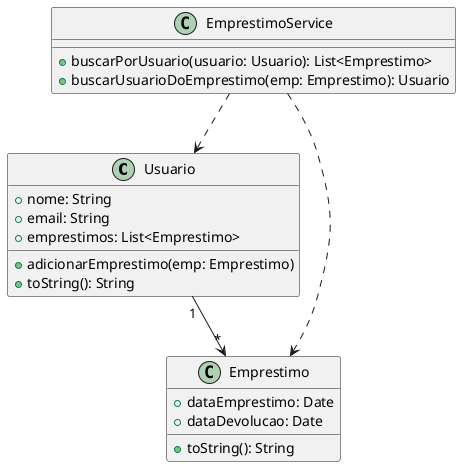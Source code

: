 @startuml
'https://plantuml.com/class-diagram

class Usuario {
  +nome: String
  +email: String
  +emprestimos: List<Emprestimo>
  +adicionarEmprestimo(emp: Emprestimo)
  +toString(): String
}

class Emprestimo {
  +dataEmprestimo: Date
  +dataDevolucao: Date
  +toString(): String
}

class EmprestimoService {
  +buscarPorUsuario(usuario: Usuario): List<Emprestimo>
  +buscarUsuarioDoEmprestimo(emp: Emprestimo): Usuario
}

Usuario "1" --> "*" Emprestimo
EmprestimoService ..> Usuario
EmprestimoService ..> Emprestimo

@enduml